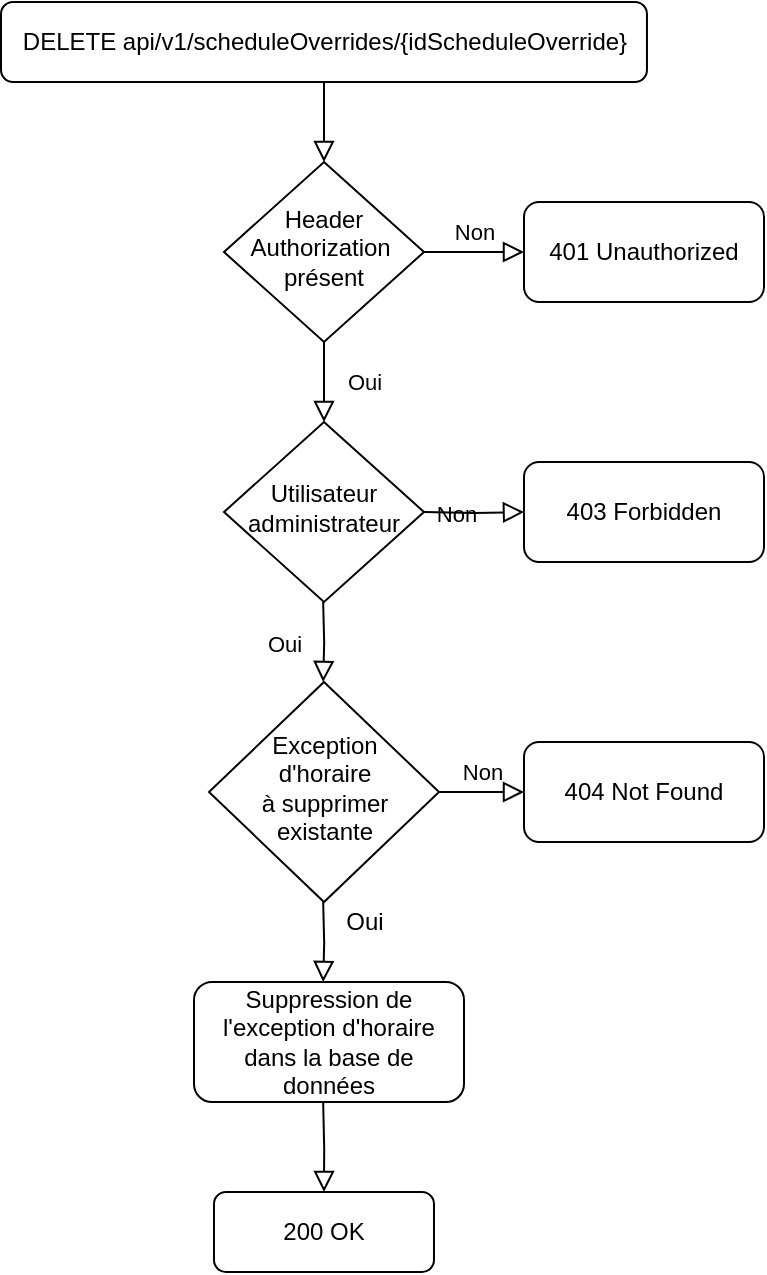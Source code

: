 <mxfile version="14.6.9" type="device"><diagram id="C5RBs43oDa-KdzZeNtuy" name="Page-1"><mxGraphModel dx="1422" dy="804" grid="1" gridSize="10" guides="1" tooltips="1" connect="1" arrows="1" fold="1" page="1" pageScale="1" pageWidth="827" pageHeight="1169" math="0" shadow="0"><root><mxCell id="WIyWlLk6GJQsqaUBKTNV-0"/><mxCell id="WIyWlLk6GJQsqaUBKTNV-1" parent="WIyWlLk6GJQsqaUBKTNV-0"/><mxCell id="a6PVWOtKJfk86Tn7hLOz-6" value="" style="rounded=0;html=1;jettySize=auto;orthogonalLoop=1;fontSize=11;endArrow=block;endFill=0;endSize=8;strokeWidth=1;shadow=0;labelBackgroundColor=none;edgeStyle=orthogonalEdgeStyle;" parent="WIyWlLk6GJQsqaUBKTNV-1" source="a6PVWOtKJfk86Tn7hLOz-7" target="a6PVWOtKJfk86Tn7hLOz-10" edge="1"><mxGeometry relative="1" as="geometry"/></mxCell><mxCell id="a6PVWOtKJfk86Tn7hLOz-7" value="DELETE api/v1/scheduleOverrides/{idScheduleOverride}" style="rounded=1;whiteSpace=wrap;html=1;fontSize=12;glass=0;strokeWidth=1;shadow=0;" parent="WIyWlLk6GJQsqaUBKTNV-1" vertex="1"><mxGeometry x="58.5" y="40" width="322.98" height="40" as="geometry"/></mxCell><mxCell id="a6PVWOtKJfk86Tn7hLOz-8" value="Oui" style="rounded=0;html=1;jettySize=auto;orthogonalLoop=1;fontSize=11;endArrow=block;endFill=0;endSize=8;strokeWidth=1;shadow=0;labelBackgroundColor=none;edgeStyle=orthogonalEdgeStyle;" parent="WIyWlLk6GJQsqaUBKTNV-1" source="a6PVWOtKJfk86Tn7hLOz-10" target="a6PVWOtKJfk86Tn7hLOz-12" edge="1"><mxGeometry y="20" relative="1" as="geometry"><mxPoint as="offset"/></mxGeometry></mxCell><mxCell id="a6PVWOtKJfk86Tn7hLOz-9" value="Non" style="edgeStyle=orthogonalEdgeStyle;rounded=0;html=1;jettySize=auto;orthogonalLoop=1;fontSize=11;endArrow=block;endFill=0;endSize=8;strokeWidth=1;shadow=0;labelBackgroundColor=none;" parent="WIyWlLk6GJQsqaUBKTNV-1" source="a6PVWOtKJfk86Tn7hLOz-10" target="a6PVWOtKJfk86Tn7hLOz-11" edge="1"><mxGeometry y="10" relative="1" as="geometry"><mxPoint as="offset"/></mxGeometry></mxCell><mxCell id="a6PVWOtKJfk86Tn7hLOz-10" value="Header Authorization&amp;nbsp;&lt;br&gt;présent" style="rhombus;whiteSpace=wrap;html=1;shadow=0;fontFamily=Helvetica;fontSize=12;align=center;strokeWidth=1;spacing=6;spacingTop=-4;" parent="WIyWlLk6GJQsqaUBKTNV-1" vertex="1"><mxGeometry x="170" y="120" width="100" height="90" as="geometry"/></mxCell><mxCell id="a6PVWOtKJfk86Tn7hLOz-11" value="401 Unauthorized" style="rounded=1;whiteSpace=wrap;html=1;fontSize=12;glass=0;strokeWidth=1;shadow=0;" parent="WIyWlLk6GJQsqaUBKTNV-1" vertex="1"><mxGeometry x="320" y="140" width="120" height="50" as="geometry"/></mxCell><mxCell id="a6PVWOtKJfk86Tn7hLOz-12" value="Utilisateur administrateur" style="rhombus;whiteSpace=wrap;html=1;shadow=0;fontFamily=Helvetica;fontSize=12;align=center;strokeWidth=1;spacing=6;spacingTop=-4;" parent="WIyWlLk6GJQsqaUBKTNV-1" vertex="1"><mxGeometry x="170" y="250" width="100" height="90" as="geometry"/></mxCell><mxCell id="a6PVWOtKJfk86Tn7hLOz-13" value="Oui" style="rounded=0;html=1;jettySize=auto;orthogonalLoop=1;fontSize=11;endArrow=block;endFill=0;endSize=8;strokeWidth=1;shadow=0;labelBackgroundColor=none;edgeStyle=orthogonalEdgeStyle;" parent="WIyWlLk6GJQsqaUBKTNV-1" edge="1"><mxGeometry y="20" relative="1" as="geometry"><mxPoint as="offset"/><mxPoint x="219.58" y="340" as="sourcePoint"/><mxPoint x="219.58" y="380" as="targetPoint"/></mxGeometry></mxCell><mxCell id="a6PVWOtKJfk86Tn7hLOz-14" value="200 OK" style="rounded=1;whiteSpace=wrap;html=1;fontSize=12;glass=0;strokeWidth=1;shadow=0;" parent="WIyWlLk6GJQsqaUBKTNV-1" vertex="1"><mxGeometry x="164.99" y="635" width="110" height="40" as="geometry"/></mxCell><mxCell id="a6PVWOtKJfk86Tn7hLOz-15" value="Non" style="edgeStyle=orthogonalEdgeStyle;rounded=0;html=1;jettySize=auto;orthogonalLoop=1;fontSize=11;endArrow=block;endFill=0;endSize=8;strokeWidth=1;shadow=0;labelBackgroundColor=none;" parent="WIyWlLk6GJQsqaUBKTNV-1" target="a6PVWOtKJfk86Tn7hLOz-16" edge="1"><mxGeometry y="10" relative="1" as="geometry"><mxPoint as="offset"/><mxPoint x="270" y="295" as="sourcePoint"/></mxGeometry></mxCell><mxCell id="a6PVWOtKJfk86Tn7hLOz-16" value="403 Forbidden" style="rounded=1;whiteSpace=wrap;html=1;fontSize=12;glass=0;strokeWidth=1;shadow=0;" parent="WIyWlLk6GJQsqaUBKTNV-1" vertex="1"><mxGeometry x="320" y="270" width="120" height="50" as="geometry"/></mxCell><mxCell id="a6PVWOtKJfk86Tn7hLOz-17" value="Exception &lt;br&gt;d'horaire&lt;br&gt;à supprimer &lt;br&gt;existante" style="rhombus;whiteSpace=wrap;html=1;shadow=0;fontFamily=Helvetica;fontSize=12;align=center;strokeWidth=1;spacing=6;spacingTop=-4;" parent="WIyWlLk6GJQsqaUBKTNV-1" vertex="1"><mxGeometry x="162.5" y="380" width="115" height="110" as="geometry"/></mxCell><mxCell id="a6PVWOtKJfk86Tn7hLOz-19" value="Non" style="edgeStyle=orthogonalEdgeStyle;rounded=0;html=1;jettySize=auto;orthogonalLoop=1;fontSize=11;endArrow=block;endFill=0;endSize=8;strokeWidth=1;shadow=0;labelBackgroundColor=none;" parent="WIyWlLk6GJQsqaUBKTNV-1" edge="1"><mxGeometry y="10" relative="1" as="geometry"><mxPoint as="offset"/><mxPoint x="277.5" y="435" as="sourcePoint"/><mxPoint x="320" y="435" as="targetPoint"/></mxGeometry></mxCell><mxCell id="a6PVWOtKJfk86Tn7hLOz-20" value="404 Not Found" style="rounded=1;whiteSpace=wrap;html=1;fontSize=12;glass=0;strokeWidth=1;shadow=0;" parent="WIyWlLk6GJQsqaUBKTNV-1" vertex="1"><mxGeometry x="320" y="410" width="120" height="50" as="geometry"/></mxCell><mxCell id="uMyBM4r7Eu4cAZFa9UyC-1" value="" style="rounded=0;html=1;jettySize=auto;orthogonalLoop=1;fontSize=11;endArrow=block;endFill=0;endSize=8;strokeWidth=1;shadow=0;labelBackgroundColor=none;edgeStyle=orthogonalEdgeStyle;" parent="WIyWlLk6GJQsqaUBKTNV-1" edge="1"><mxGeometry x="1" y="130" relative="1" as="geometry"><mxPoint as="offset"/><mxPoint x="219.59" y="490" as="sourcePoint"/><mxPoint x="219.59" y="530" as="targetPoint"/></mxGeometry></mxCell><mxCell id="QAXIYr_nLHNutFla5VG_-0" value="Oui" style="text;html=1;align=center;verticalAlign=middle;resizable=0;points=[];autosize=1;strokeColor=none;" parent="WIyWlLk6GJQsqaUBKTNV-1" vertex="1"><mxGeometry x="225.01" y="490" width="30" height="20" as="geometry"/></mxCell><mxCell id="6AuZOWoPlVaRDeuDaSEq-0" value="Suppression de l'exception d'horaire dans la base de données" style="rounded=1;whiteSpace=wrap;html=1;fontSize=12;glass=0;strokeWidth=1;shadow=0;" parent="WIyWlLk6GJQsqaUBKTNV-1" vertex="1"><mxGeometry x="155" y="530" width="135" height="60" as="geometry"/></mxCell><mxCell id="6AuZOWoPlVaRDeuDaSEq-1" value="" style="rounded=0;html=1;jettySize=auto;orthogonalLoop=1;fontSize=11;endArrow=block;endFill=0;endSize=8;strokeWidth=1;shadow=0;labelBackgroundColor=none;edgeStyle=orthogonalEdgeStyle;entryX=0.5;entryY=0;entryDx=0;entryDy=0;" parent="WIyWlLk6GJQsqaUBKTNV-1" target="a6PVWOtKJfk86Tn7hLOz-14" edge="1"><mxGeometry x="1" y="130" relative="1" as="geometry"><mxPoint as="offset"/><mxPoint x="219.58" y="590" as="sourcePoint"/><mxPoint x="219.58" y="630" as="targetPoint"/></mxGeometry></mxCell></root></mxGraphModel></diagram></mxfile>